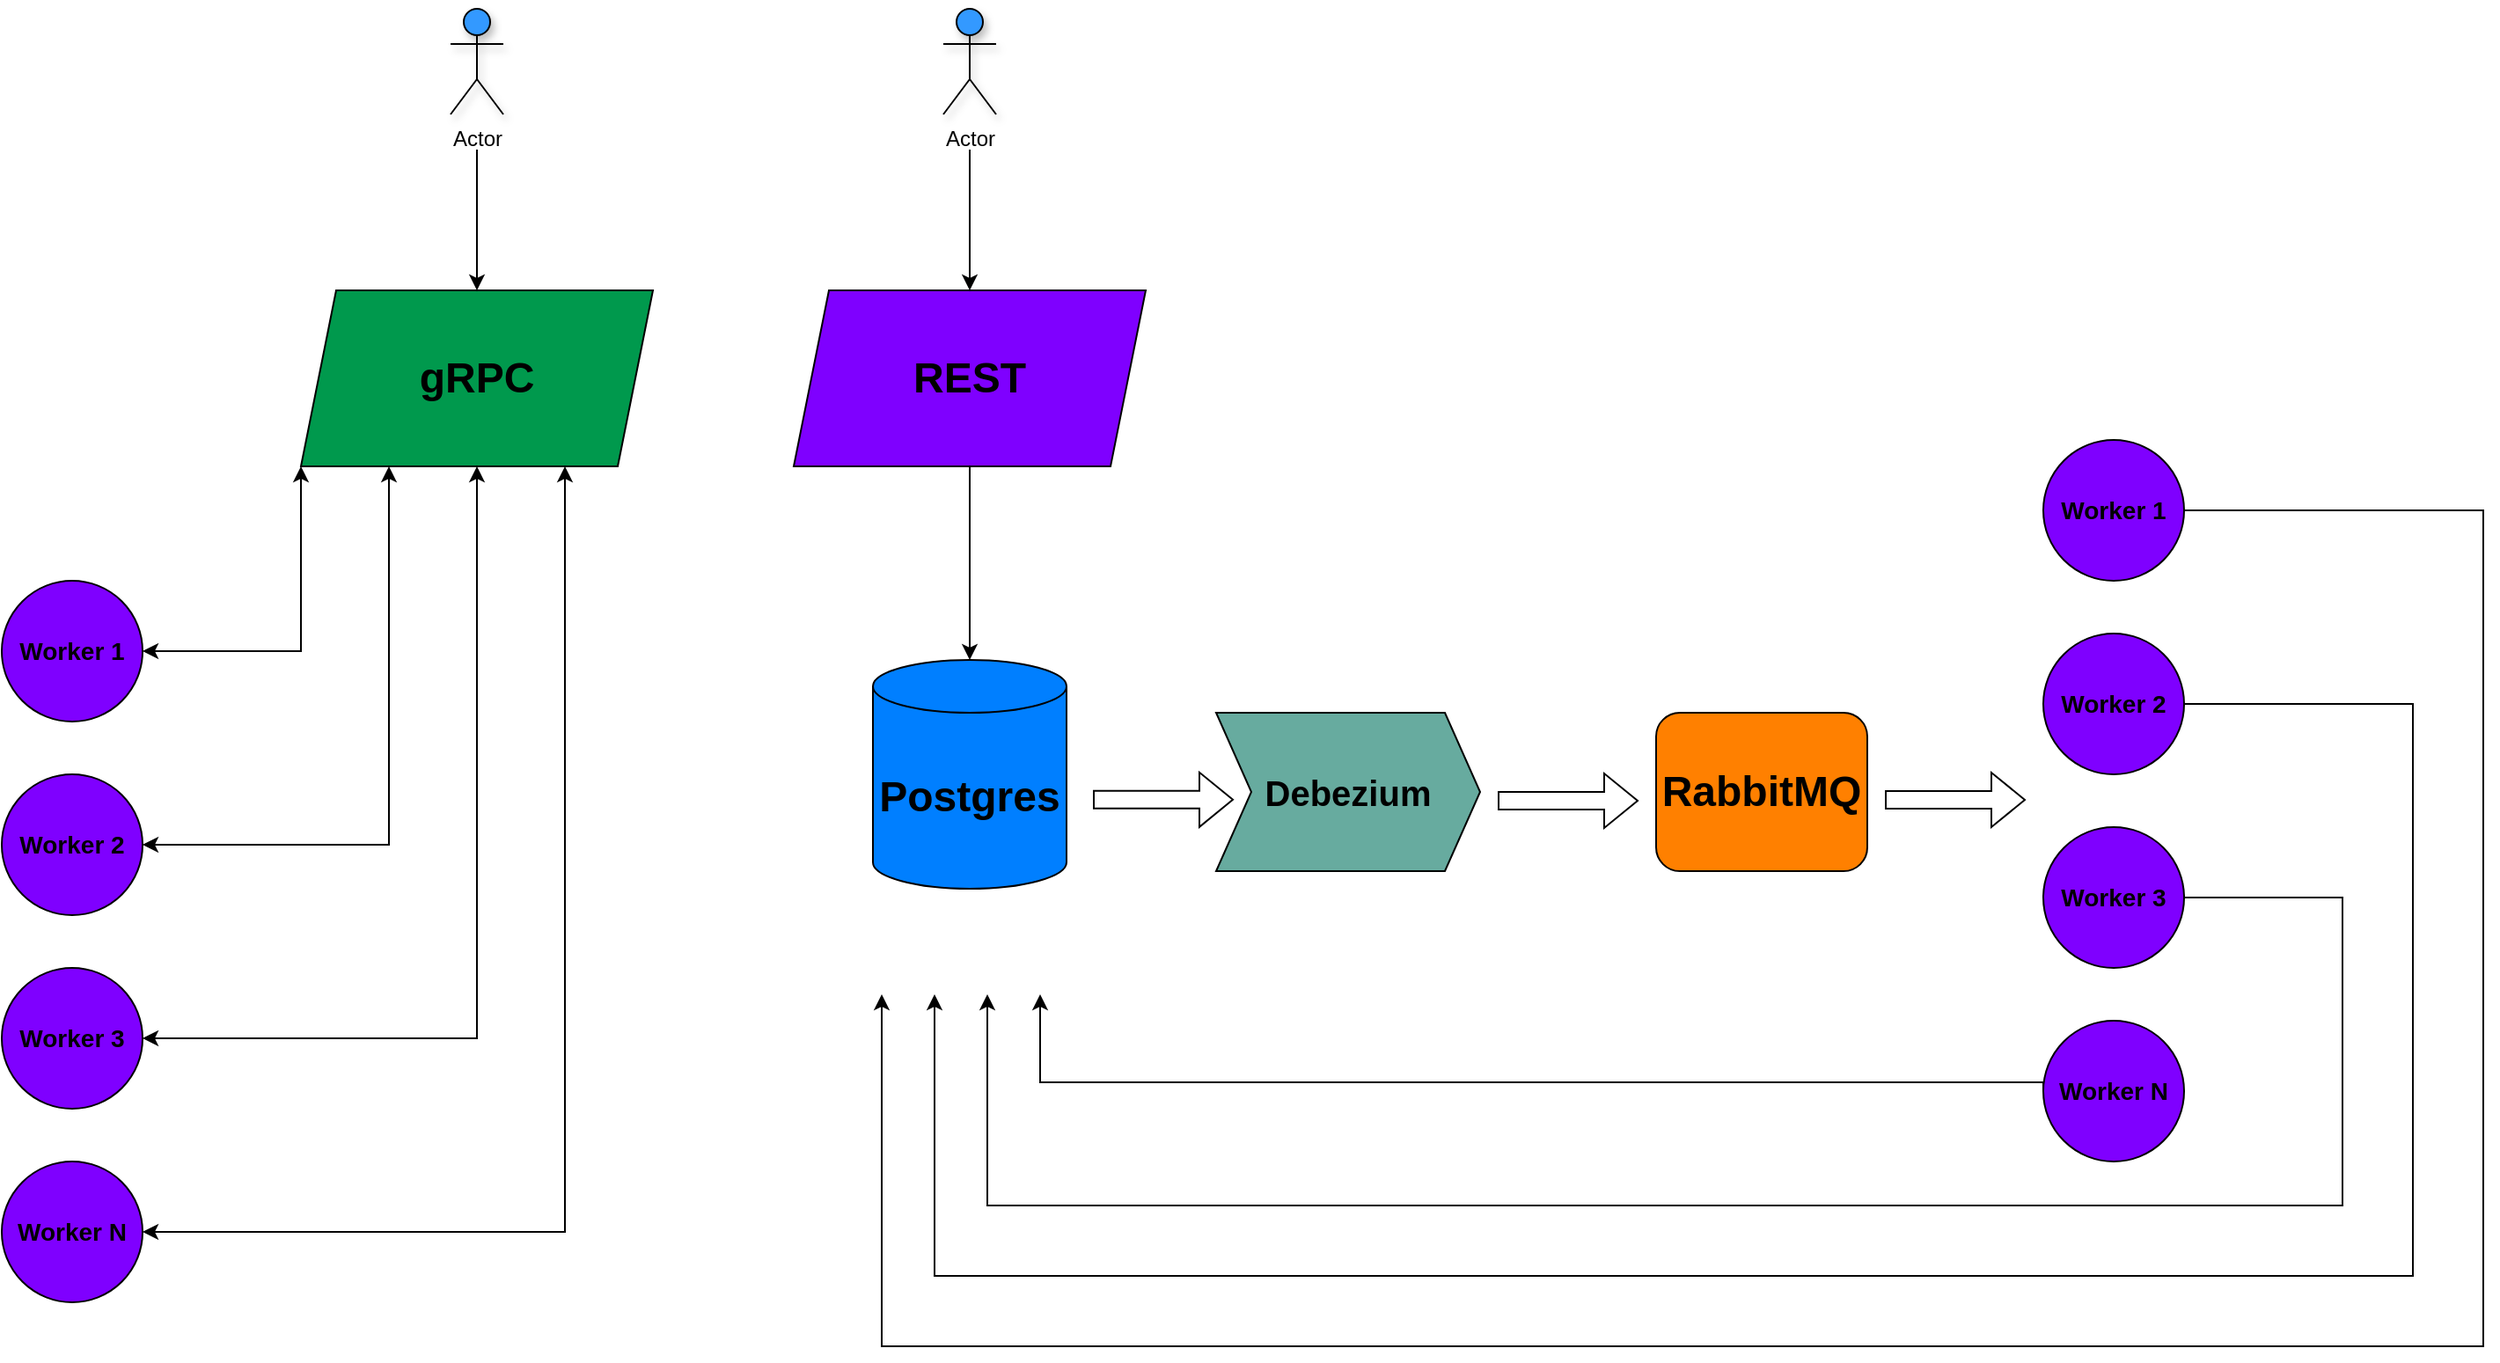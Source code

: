 <mxfile version="24.7.17">
  <diagram name="Страница — 1" id="RkxTkXDPjajdfkL0mP2n">
    <mxGraphModel dx="2474" dy="1237" grid="1" gridSize="10" guides="1" tooltips="1" connect="1" arrows="1" fold="1" page="0" pageScale="1" pageWidth="827" pageHeight="1169" math="0" shadow="0">
      <root>
        <mxCell id="0" />
        <mxCell id="1" parent="0" />
        <mxCell id="TSdjoksa9rBxONWZgzzT-1" value="Actor" style="shape=umlActor;verticalLabelPosition=bottom;verticalAlign=top;html=1;outlineConnect=0;shadow=1;fillColor=#3399FF;" parent="1" vertex="1">
          <mxGeometry x="-155" y="-80" width="30" height="60" as="geometry" />
        </mxCell>
        <mxCell id="TSdjoksa9rBxONWZgzzT-2" value="&lt;font style=&quot;font-size: 24px;&quot;&gt;&lt;b&gt;gRPC&lt;/b&gt;&lt;/font&gt;" style="shape=parallelogram;perimeter=parallelogramPerimeter;whiteSpace=wrap;html=1;fixedSize=1;fillColor=#00994D;" parent="1" vertex="1">
          <mxGeometry x="-240" y="80" width="200" height="100" as="geometry" />
        </mxCell>
        <mxCell id="TSdjoksa9rBxONWZgzzT-3" value="&lt;b&gt;&lt;font style=&quot;font-size: 24px;&quot;&gt;REST&lt;/font&gt;&lt;/b&gt;" style="shape=parallelogram;perimeter=parallelogramPerimeter;whiteSpace=wrap;html=1;fixedSize=1;fillColor=#7F00FF;" parent="1" vertex="1">
          <mxGeometry x="40" y="80" width="200" height="100" as="geometry" />
        </mxCell>
        <mxCell id="TSdjoksa9rBxONWZgzzT-4" value="Actor" style="shape=umlActor;verticalLabelPosition=bottom;verticalAlign=top;html=1;outlineConnect=0;shadow=1;fillColor=#3399FF;" parent="1" vertex="1">
          <mxGeometry x="125" y="-80" width="30" height="60" as="geometry" />
        </mxCell>
        <mxCell id="TSdjoksa9rBxONWZgzzT-5" value="" style="endArrow=classic;html=1;rounded=0;entryX=0.5;entryY=0;entryDx=0;entryDy=0;" parent="1" target="TSdjoksa9rBxONWZgzzT-3" edge="1">
          <mxGeometry width="50" height="50" relative="1" as="geometry">
            <mxPoint x="140" as="sourcePoint" />
            <mxPoint x="140" y="30" as="targetPoint" />
          </mxGeometry>
        </mxCell>
        <mxCell id="TSdjoksa9rBxONWZgzzT-6" value="" style="endArrow=classic;html=1;rounded=0;entryX=0.5;entryY=0;entryDx=0;entryDy=0;" parent="1" target="TSdjoksa9rBxONWZgzzT-2" edge="1">
          <mxGeometry width="50" height="50" relative="1" as="geometry">
            <mxPoint x="-140" as="sourcePoint" />
            <mxPoint x="-140.5" y="30" as="targetPoint" />
          </mxGeometry>
        </mxCell>
        <mxCell id="TSdjoksa9rBxONWZgzzT-7" value="&lt;b&gt;&lt;font style=&quot;font-size: 24px;&quot;&gt;Postgres&lt;/font&gt;&lt;/b&gt;" style="shape=cylinder3;whiteSpace=wrap;html=1;boundedLbl=1;backgroundOutline=1;size=15;fillColor=#007FFF;" parent="1" vertex="1">
          <mxGeometry x="85" y="290" width="110" height="130" as="geometry" />
        </mxCell>
        <mxCell id="TSdjoksa9rBxONWZgzzT-8" value="" style="endArrow=classic;html=1;rounded=0;exitX=0.5;exitY=1;exitDx=0;exitDy=0;entryX=0.5;entryY=0;entryDx=0;entryDy=0;entryPerimeter=0;" parent="1" source="TSdjoksa9rBxONWZgzzT-3" target="TSdjoksa9rBxONWZgzzT-7" edge="1">
          <mxGeometry width="50" height="50" relative="1" as="geometry">
            <mxPoint x="180" y="230" as="sourcePoint" />
            <mxPoint x="230" y="180" as="targetPoint" />
          </mxGeometry>
        </mxCell>
        <mxCell id="TSdjoksa9rBxONWZgzzT-9" value="&lt;b&gt;&lt;font style=&quot;font-size: 20px;&quot;&gt;Debezium&lt;/font&gt;&lt;/b&gt;" style="shape=step;perimeter=stepPerimeter;whiteSpace=wrap;html=1;fixedSize=1;fillColor=#67AB9F;" parent="1" vertex="1">
          <mxGeometry x="280" y="320" width="150" height="90" as="geometry" />
        </mxCell>
        <mxCell id="TSdjoksa9rBxONWZgzzT-10" value="" style="shape=flexArrow;endArrow=classic;html=1;rounded=0;" parent="1" edge="1">
          <mxGeometry width="50" height="50" relative="1" as="geometry">
            <mxPoint x="210" y="369.41" as="sourcePoint" />
            <mxPoint x="290" y="369.41" as="targetPoint" />
          </mxGeometry>
        </mxCell>
        <mxCell id="TSdjoksa9rBxONWZgzzT-12" value="&lt;b&gt;&lt;font style=&quot;font-size: 24px;&quot;&gt;RabbitMQ&lt;/font&gt;&lt;/b&gt;" style="rounded=1;whiteSpace=wrap;html=1;fillColor=#FF8000;" parent="1" vertex="1">
          <mxGeometry x="530" y="320" width="120" height="90" as="geometry" />
        </mxCell>
        <mxCell id="TSdjoksa9rBxONWZgzzT-20" style="edgeStyle=orthogonalEdgeStyle;rounded=0;orthogonalLoop=1;jettySize=auto;html=1;exitX=1;exitY=0.5;exitDx=0;exitDy=0;" parent="1" source="TSdjoksa9rBxONWZgzzT-13" edge="1">
          <mxGeometry relative="1" as="geometry">
            <mxPoint x="90" y="480" as="targetPoint" />
            <Array as="points">
              <mxPoint x="1000" y="205" />
              <mxPoint x="1000" y="680" />
              <mxPoint x="90" y="680" />
            </Array>
          </mxGeometry>
        </mxCell>
        <mxCell id="TSdjoksa9rBxONWZgzzT-13" value="&lt;p&gt;&lt;b&gt;&lt;font style=&quot;font-size: 14px;&quot;&gt;Worker 1&lt;/font&gt;&lt;/b&gt;&lt;/p&gt;" style="ellipse;whiteSpace=wrap;html=1;aspect=fixed;fillColor=#7F00FF;" parent="1" vertex="1">
          <mxGeometry x="750" y="165" width="80" height="80" as="geometry" />
        </mxCell>
        <mxCell id="TSdjoksa9rBxONWZgzzT-22" style="edgeStyle=orthogonalEdgeStyle;rounded=0;orthogonalLoop=1;jettySize=auto;html=1;exitX=1;exitY=0.5;exitDx=0;exitDy=0;" parent="1" source="TSdjoksa9rBxONWZgzzT-14" edge="1">
          <mxGeometry relative="1" as="geometry">
            <mxPoint x="120" y="480" as="targetPoint" />
            <Array as="points">
              <mxPoint x="960" y="315" />
              <mxPoint x="960" y="640" />
              <mxPoint x="120" y="640" />
            </Array>
          </mxGeometry>
        </mxCell>
        <mxCell id="TSdjoksa9rBxONWZgzzT-14" value="&lt;b&gt;&lt;font style=&quot;font-size: 14px;&quot;&gt;Worker 2&lt;/font&gt;&lt;/b&gt;" style="ellipse;whiteSpace=wrap;html=1;aspect=fixed;fillColor=#7F00FF;" parent="1" vertex="1">
          <mxGeometry x="750" y="275" width="80" height="80" as="geometry" />
        </mxCell>
        <mxCell id="TSdjoksa9rBxONWZgzzT-23" style="edgeStyle=orthogonalEdgeStyle;rounded=0;orthogonalLoop=1;jettySize=auto;html=1;exitX=1;exitY=0.5;exitDx=0;exitDy=0;" parent="1" source="TSdjoksa9rBxONWZgzzT-15" edge="1">
          <mxGeometry relative="1" as="geometry">
            <mxPoint x="150" y="480" as="targetPoint" />
            <Array as="points">
              <mxPoint x="920" y="425" />
              <mxPoint x="920" y="600" />
              <mxPoint x="150" y="600" />
            </Array>
          </mxGeometry>
        </mxCell>
        <mxCell id="TSdjoksa9rBxONWZgzzT-15" value="&lt;b&gt;&lt;font style=&quot;font-size: 14px;&quot;&gt;Worker 3&lt;/font&gt;&lt;/b&gt;" style="ellipse;whiteSpace=wrap;html=1;aspect=fixed;fillColor=#7F00FF;" parent="1" vertex="1">
          <mxGeometry x="750" y="385" width="80" height="80" as="geometry" />
        </mxCell>
        <mxCell id="TSdjoksa9rBxONWZgzzT-24" style="edgeStyle=orthogonalEdgeStyle;rounded=0;orthogonalLoop=1;jettySize=auto;html=1;exitX=0;exitY=0.5;exitDx=0;exitDy=0;" parent="1" source="TSdjoksa9rBxONWZgzzT-16" edge="1">
          <mxGeometry relative="1" as="geometry">
            <mxPoint x="180" y="480" as="targetPoint" />
            <Array as="points">
              <mxPoint x="750" y="530" />
              <mxPoint x="180" y="530" />
              <mxPoint x="180" y="480" />
            </Array>
          </mxGeometry>
        </mxCell>
        <mxCell id="TSdjoksa9rBxONWZgzzT-16" value="&lt;font style=&quot;font-size: 14px;&quot;&gt;&lt;b&gt;Worker N&lt;/b&gt;&lt;/font&gt;" style="ellipse;whiteSpace=wrap;html=1;aspect=fixed;fillColor=#7F00FF;" parent="1" vertex="1">
          <mxGeometry x="750" y="495" width="80" height="80" as="geometry" />
        </mxCell>
        <mxCell id="TSdjoksa9rBxONWZgzzT-17" value="" style="shape=flexArrow;endArrow=classic;html=1;rounded=0;" parent="1" edge="1">
          <mxGeometry width="50" height="50" relative="1" as="geometry">
            <mxPoint x="440" y="370" as="sourcePoint" />
            <mxPoint x="520" y="370" as="targetPoint" />
          </mxGeometry>
        </mxCell>
        <mxCell id="TSdjoksa9rBxONWZgzzT-18" value="" style="shape=flexArrow;endArrow=classic;html=1;rounded=0;" parent="1" edge="1">
          <mxGeometry width="50" height="50" relative="1" as="geometry">
            <mxPoint x="660" y="369.5" as="sourcePoint" />
            <mxPoint x="740" y="369.5" as="targetPoint" />
          </mxGeometry>
        </mxCell>
        <mxCell id="TSdjoksa9rBxONWZgzzT-25" value="&lt;font style=&quot;font-size: 14px;&quot;&gt;&lt;b&gt;Worker 1&lt;/b&gt;&lt;/font&gt;" style="ellipse;whiteSpace=wrap;html=1;aspect=fixed;fillColor=#7F00FF;" parent="1" vertex="1">
          <mxGeometry x="-410" y="245" width="80" height="80" as="geometry" />
        </mxCell>
        <mxCell id="TSdjoksa9rBxONWZgzzT-26" value="&lt;b&gt;&lt;font style=&quot;font-size: 14px;&quot;&gt;Worker 2&lt;/font&gt;&lt;/b&gt;" style="ellipse;whiteSpace=wrap;html=1;aspect=fixed;fillColor=#7F00FF;" parent="1" vertex="1">
          <mxGeometry x="-410" y="355" width="80" height="80" as="geometry" />
        </mxCell>
        <mxCell id="TSdjoksa9rBxONWZgzzT-27" value="&lt;font style=&quot;font-size: 14px;&quot;&gt;&lt;b&gt;Worker 3&lt;/b&gt;&lt;/font&gt;" style="ellipse;whiteSpace=wrap;html=1;aspect=fixed;fillColor=#7F00FF;" parent="1" vertex="1">
          <mxGeometry x="-410" y="465" width="80" height="80" as="geometry" />
        </mxCell>
        <mxCell id="TSdjoksa9rBxONWZgzzT-28" value="&lt;b&gt;&lt;font style=&quot;font-size: 14px;&quot;&gt;Worker N&lt;/font&gt;&lt;/b&gt;" style="ellipse;whiteSpace=wrap;html=1;aspect=fixed;fillColor=#7F00FF;" parent="1" vertex="1">
          <mxGeometry x="-410" y="575" width="80" height="80" as="geometry" />
        </mxCell>
        <mxCell id="TSdjoksa9rBxONWZgzzT-30" value="" style="endArrow=classic;startArrow=classic;html=1;rounded=0;entryX=0;entryY=1;entryDx=0;entryDy=0;exitX=1;exitY=0.5;exitDx=0;exitDy=0;" parent="1" source="TSdjoksa9rBxONWZgzzT-25" target="TSdjoksa9rBxONWZgzzT-2" edge="1">
          <mxGeometry width="50" height="50" relative="1" as="geometry">
            <mxPoint x="-200" y="330" as="sourcePoint" />
            <mxPoint x="-150" y="280" as="targetPoint" />
            <Array as="points">
              <mxPoint x="-240" y="285" />
            </Array>
          </mxGeometry>
        </mxCell>
        <mxCell id="TSdjoksa9rBxONWZgzzT-31" value="" style="endArrow=classic;startArrow=classic;html=1;rounded=0;entryX=0.25;entryY=1;entryDx=0;entryDy=0;exitX=1;exitY=0.5;exitDx=0;exitDy=0;" parent="1" source="TSdjoksa9rBxONWZgzzT-26" target="TSdjoksa9rBxONWZgzzT-2" edge="1">
          <mxGeometry width="50" height="50" relative="1" as="geometry">
            <mxPoint x="-320" y="295" as="sourcePoint" />
            <mxPoint x="-230" y="190" as="targetPoint" />
            <Array as="points">
              <mxPoint x="-190" y="395" />
            </Array>
          </mxGeometry>
        </mxCell>
        <mxCell id="TSdjoksa9rBxONWZgzzT-32" value="" style="endArrow=classic;startArrow=classic;html=1;rounded=0;entryX=0.5;entryY=1;entryDx=0;entryDy=0;exitX=1;exitY=0.5;exitDx=0;exitDy=0;" parent="1" source="TSdjoksa9rBxONWZgzzT-27" target="TSdjoksa9rBxONWZgzzT-2" edge="1">
          <mxGeometry width="50" height="50" relative="1" as="geometry">
            <mxPoint x="-255" y="505" as="sourcePoint" />
            <mxPoint x="-165" y="400" as="targetPoint" />
            <Array as="points">
              <mxPoint x="-140" y="505" />
            </Array>
          </mxGeometry>
        </mxCell>
        <mxCell id="TSdjoksa9rBxONWZgzzT-33" value="" style="endArrow=classic;startArrow=classic;html=1;rounded=0;entryX=0.75;entryY=1;entryDx=0;entryDy=0;exitX=1;exitY=0.5;exitDx=0;exitDy=0;" parent="1" source="TSdjoksa9rBxONWZgzzT-28" target="TSdjoksa9rBxONWZgzzT-2" edge="1">
          <mxGeometry width="50" height="50" relative="1" as="geometry">
            <mxPoint x="-170" y="587.5" as="sourcePoint" />
            <mxPoint x="-80" y="482.5" as="targetPoint" />
            <Array as="points">
              <mxPoint x="-90" y="615" />
            </Array>
          </mxGeometry>
        </mxCell>
      </root>
    </mxGraphModel>
  </diagram>
</mxfile>
